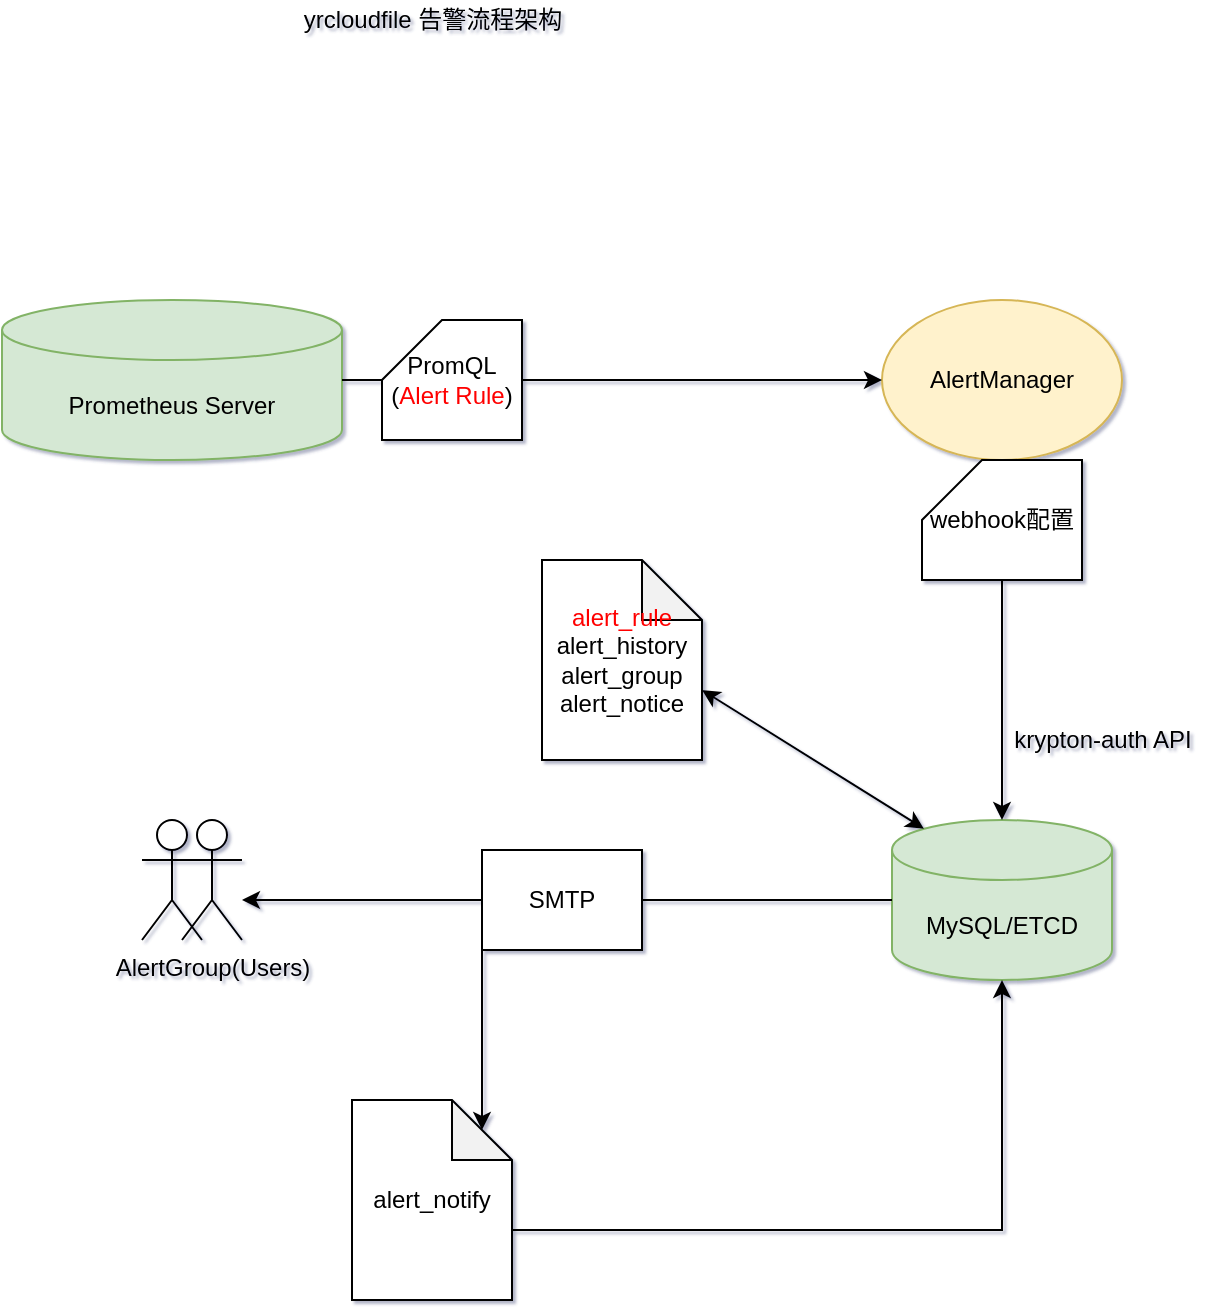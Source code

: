 <mxfile version="17.4.0" type="github">
  <diagram id="B4vOlXodC4othCkLdv9m" name="Page-1">
    <mxGraphModel dx="1038" dy="617" grid="1" gridSize="10" guides="1" tooltips="1" connect="1" arrows="1" fold="1" page="1" pageScale="1" pageWidth="1600" pageHeight="900" math="0" shadow="1">
      <root>
        <mxCell id="0" />
        <mxCell id="1" parent="0" />
        <mxCell id="evLRHdAnvVOPzubBJERt-2" value="Prometheus Server" style="shape=cylinder3;whiteSpace=wrap;html=1;boundedLbl=1;backgroundOutline=1;size=15;fillColor=#d5e8d4;strokeColor=#82b366;" parent="1" vertex="1">
          <mxGeometry x="150" y="270" width="170" height="80" as="geometry" />
        </mxCell>
        <mxCell id="evLRHdAnvVOPzubBJERt-4" value="AlertManager" style="ellipse;whiteSpace=wrap;html=1;fillColor=#fff2cc;strokeColor=#d6b656;" parent="1" vertex="1">
          <mxGeometry x="590" y="270" width="120" height="80" as="geometry" />
        </mxCell>
        <mxCell id="evLRHdAnvVOPzubBJERt-5" value="" style="endArrow=classic;html=1;rounded=0;exitX=1;exitY=0.5;exitDx=0;exitDy=0;exitPerimeter=0;entryX=0;entryY=0.5;entryDx=0;entryDy=0;startArrow=none;" parent="1" source="evLRHdAnvVOPzubBJERt-7" target="evLRHdAnvVOPzubBJERt-4" edge="1">
          <mxGeometry width="50" height="50" relative="1" as="geometry">
            <mxPoint x="440" y="370" as="sourcePoint" />
            <mxPoint x="490" y="320" as="targetPoint" />
          </mxGeometry>
        </mxCell>
        <mxCell id="evLRHdAnvVOPzubBJERt-6" value="yrcloudfile 告警流程架构" style="text;html=1;align=center;verticalAlign=middle;resizable=0;points=[];autosize=1;strokeColor=none;fillColor=none;" parent="1" vertex="1">
          <mxGeometry x="290" y="120" width="150" height="20" as="geometry" />
        </mxCell>
        <mxCell id="evLRHdAnvVOPzubBJERt-8" value="MySQL/ETCD" style="shape=cylinder3;whiteSpace=wrap;html=1;boundedLbl=1;backgroundOutline=1;size=15;fillColor=#d5e8d4;strokeColor=#82b366;" parent="1" vertex="1">
          <mxGeometry x="595" y="530" width="110" height="80" as="geometry" />
        </mxCell>
        <mxCell id="evLRHdAnvVOPzubBJERt-9" value="" style="endArrow=classic;html=1;rounded=0;exitX=0.5;exitY=1;exitDx=0;exitDy=0;entryX=0.5;entryY=0;entryDx=0;entryDy=0;entryPerimeter=0;startArrow=none;" parent="1" source="evLRHdAnvVOPzubBJERt-10" target="evLRHdAnvVOPzubBJERt-8" edge="1">
          <mxGeometry width="50" height="50" relative="1" as="geometry">
            <mxPoint x="530" y="520" as="sourcePoint" />
            <mxPoint x="580" y="470" as="targetPoint" />
          </mxGeometry>
        </mxCell>
        <mxCell id="evLRHdAnvVOPzubBJERt-10" value="webhook配置" style="shape=card;whiteSpace=wrap;html=1;" parent="1" vertex="1">
          <mxGeometry x="610" y="350" width="80" height="60" as="geometry" />
        </mxCell>
        <mxCell id="evLRHdAnvVOPzubBJERt-11" value="" style="endArrow=none;html=1;rounded=0;exitX=0.5;exitY=1;exitDx=0;exitDy=0;entryX=0.5;entryY=0;entryDx=0;entryDy=0;entryPerimeter=0;" parent="1" source="evLRHdAnvVOPzubBJERt-4" target="evLRHdAnvVOPzubBJERt-10" edge="1">
          <mxGeometry width="50" height="50" relative="1" as="geometry">
            <mxPoint x="650" y="350" as="sourcePoint" />
            <mxPoint x="650" y="530" as="targetPoint" />
          </mxGeometry>
        </mxCell>
        <mxCell id="evLRHdAnvVOPzubBJERt-12" value="krypton-auth API" style="text;html=1;align=center;verticalAlign=middle;resizable=0;points=[];autosize=1;strokeColor=none;fillColor=none;" parent="1" vertex="1">
          <mxGeometry x="650" y="480" width="100" height="20" as="geometry" />
        </mxCell>
        <mxCell id="evLRHdAnvVOPzubBJERt-13" value="AlertGroup(Users)&lt;br&gt;" style="shape=umlActor;verticalLabelPosition=bottom;verticalAlign=top;html=1;outlineConnect=0;" parent="1" vertex="1">
          <mxGeometry x="240" y="530" width="30" height="60" as="geometry" />
        </mxCell>
        <mxCell id="evLRHdAnvVOPzubBJERt-16" value="" style="shape=umlActor;verticalLabelPosition=bottom;verticalAlign=top;html=1;outlineConnect=0;" parent="1" vertex="1">
          <mxGeometry x="220" y="530" width="30" height="60" as="geometry" />
        </mxCell>
        <mxCell id="evLRHdAnvVOPzubBJERt-22" value="" style="endArrow=classic;html=1;rounded=0;exitX=0;exitY=0.5;exitDx=0;exitDy=0;exitPerimeter=0;" parent="1" source="evLRHdAnvVOPzubBJERt-8" edge="1">
          <mxGeometry width="50" height="50" relative="1" as="geometry">
            <mxPoint x="460" y="520" as="sourcePoint" />
            <mxPoint x="270" y="570" as="targetPoint" />
          </mxGeometry>
        </mxCell>
        <mxCell id="evLRHdAnvVOPzubBJERt-23" value="SMTP" style="shape=step;perimeter=stepPerimeter;whiteSpace=wrap;html=1;fixedSize=1;rotation=0;size=-30;" parent="1" vertex="1">
          <mxGeometry x="390" y="545" width="80" height="50" as="geometry" />
        </mxCell>
        <mxCell id="NkOSjM8Mr65Xxy1mVrUG-1" value="&lt;font color=&quot;#ff0000&quot;&gt;alert_rule&lt;/font&gt;&lt;br&gt;alert_history&lt;br&gt;alert_group&lt;br&gt;alert_notice" style="shape=note;whiteSpace=wrap;html=1;backgroundOutline=1;darkOpacity=0.05;" vertex="1" parent="1">
          <mxGeometry x="420" y="400" width="80" height="100" as="geometry" />
        </mxCell>
        <mxCell id="NkOSjM8Mr65Xxy1mVrUG-2" value="alert_notify" style="shape=note;whiteSpace=wrap;html=1;backgroundOutline=1;darkOpacity=0.05;" vertex="1" parent="1">
          <mxGeometry x="325" y="670" width="80" height="100" as="geometry" />
        </mxCell>
        <mxCell id="NkOSjM8Mr65Xxy1mVrUG-4" value="" style="endArrow=classic;html=1;rounded=0;exitX=0;exitY=0.5;exitDx=0;exitDy=0;entryX=0;entryY=0;entryDx=65;entryDy=15;entryPerimeter=0;" edge="1" parent="1" source="evLRHdAnvVOPzubBJERt-23" target="NkOSjM8Mr65Xxy1mVrUG-2">
          <mxGeometry width="50" height="50" relative="1" as="geometry">
            <mxPoint x="500" y="810" as="sourcePoint" />
            <mxPoint x="550" y="760" as="targetPoint" />
          </mxGeometry>
        </mxCell>
        <mxCell id="NkOSjM8Mr65Xxy1mVrUG-5" value="" style="endArrow=classic;html=1;rounded=0;exitX=0;exitY=0;exitDx=80;exitDy=65;exitPerimeter=0;entryX=0.5;entryY=1;entryDx=0;entryDy=0;entryPerimeter=0;" edge="1" parent="1" source="NkOSjM8Mr65Xxy1mVrUG-2" target="evLRHdAnvVOPzubBJERt-8">
          <mxGeometry width="50" height="50" relative="1" as="geometry">
            <mxPoint x="500" y="810" as="sourcePoint" />
            <mxPoint x="670" y="740" as="targetPoint" />
            <Array as="points">
              <mxPoint x="650" y="735" />
            </Array>
          </mxGeometry>
        </mxCell>
        <mxCell id="NkOSjM8Mr65Xxy1mVrUG-6" value="" style="endArrow=classic;startArrow=classic;html=1;rounded=0;entryX=0.145;entryY=0;entryDx=0;entryDy=4.35;entryPerimeter=0;exitX=0;exitY=0;exitDx=80;exitDy=65;exitPerimeter=0;" edge="1" parent="1" source="NkOSjM8Mr65Xxy1mVrUG-1" target="evLRHdAnvVOPzubBJERt-8">
          <mxGeometry width="50" height="50" relative="1" as="geometry">
            <mxPoint x="500" y="610" as="sourcePoint" />
            <mxPoint x="550" y="560" as="targetPoint" />
          </mxGeometry>
        </mxCell>
        <mxCell id="evLRHdAnvVOPzubBJERt-7" value="PromQL&lt;br&gt;(&lt;font color=&quot;#ff0000&quot;&gt;Alert Rule&lt;/font&gt;)" style="shape=card;whiteSpace=wrap;html=1;" parent="1" vertex="1">
          <mxGeometry x="340" y="280" width="70" height="60" as="geometry" />
        </mxCell>
        <mxCell id="NkOSjM8Mr65Xxy1mVrUG-7" value="" style="endArrow=none;html=1;rounded=0;exitX=1;exitY=0.5;exitDx=0;exitDy=0;exitPerimeter=0;entryX=0;entryY=0.5;entryDx=0;entryDy=0;" edge="1" parent="1" source="evLRHdAnvVOPzubBJERt-2" target="evLRHdAnvVOPzubBJERt-7">
          <mxGeometry width="50" height="50" relative="1" as="geometry">
            <mxPoint x="320" y="310" as="sourcePoint" />
            <mxPoint x="590" y="310" as="targetPoint" />
          </mxGeometry>
        </mxCell>
      </root>
    </mxGraphModel>
  </diagram>
</mxfile>
